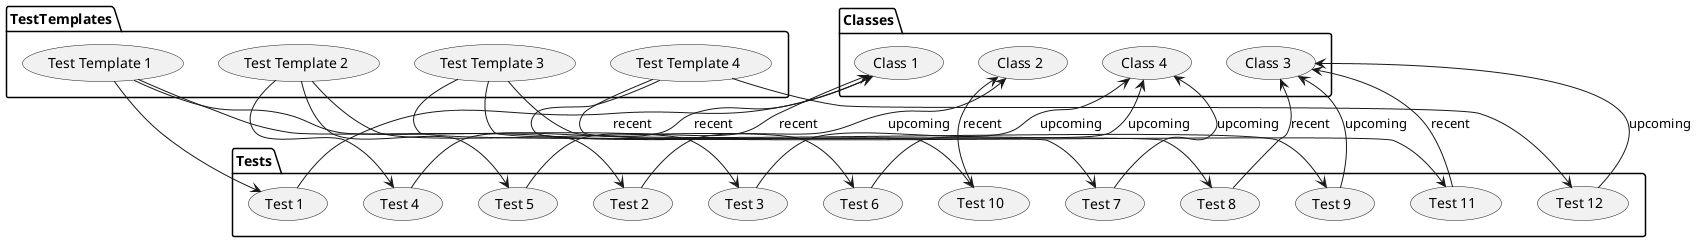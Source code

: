 @startuml
skinparam actorStyle awesome

package TestTemplates {
	usecase "Test Template 1" as tt1
	usecase "Test Template 2" as tt2
	usecase "Test Template 3" as tt3
	usecase "Test Template 4" as tt4
}

package Tests {
	usecase "Test 1" as t1
	usecase "Test 2" as t2
	usecase "Test 3" as t3
	usecase "Test 4" as t4
	usecase "Test 5" as t5
	usecase "Test 6" as t6
	usecase "Test 7" as t7
	usecase "Test 8" as t8
	usecase "Test 9" as t9
	usecase "Test 10" as t10
	usecase "Test 11" as t11
	usecase "Test 12" as t12
}

package Classes {
	usecase "Class 1" as c1
	usecase "Class 2" as c2
	usecase "Class 3" as c3
	usecase "Class 4" as c4
}

tt1 --> t1
tt1 --> t2
tt1 --> t3

tt2 --> t4
tt2 --> t5
tt2 --> t6

tt3 --> t7
tt3 --> t8
tt3 --> t9

tt4 --> t10
tt4 --> t11
tt4 --> t12

c1 <-- t1 : recent
c1 <-- t4 : recent
c1 <-- t5 : recent

c2 <-- t2 : upcoming
c2 <-- t10 : recent

c3 <-- t8 : recent
c3 <-- t9 : upcoming
c3 <-- t11 : recent
c3 <-- t12 : upcoming

c4 <-- t3 : upcoming
c4 <-- t6 : upcoming
c4 <-- t7 : upcoming

@enduml
